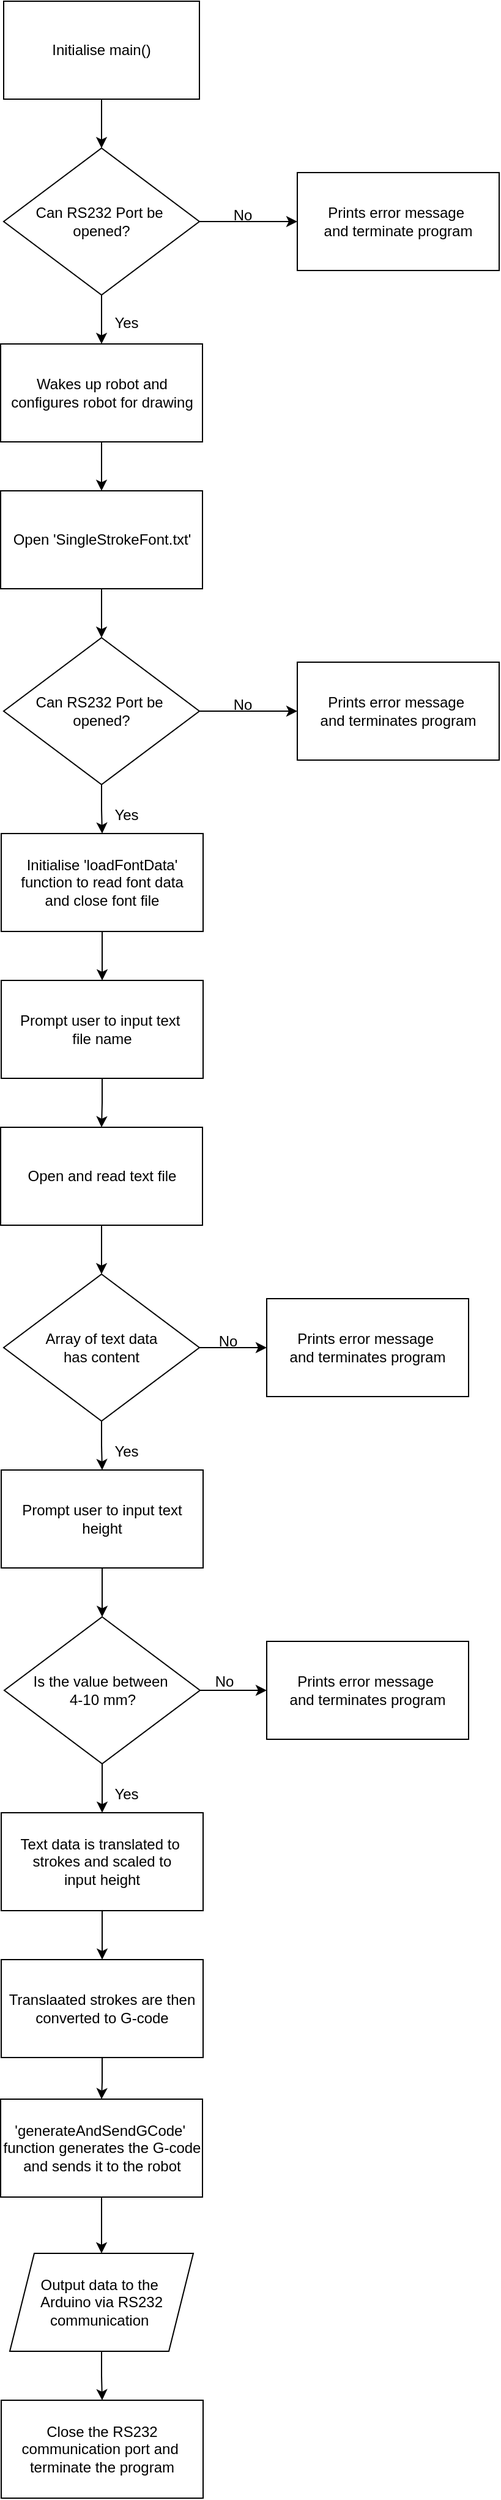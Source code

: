 <mxfile version="24.7.17">
  <diagram id="C5RBs43oDa-KdzZeNtuy" name="Page-1">
    <mxGraphModel dx="668" dy="875" grid="1" gridSize="10" guides="1" tooltips="1" connect="1" arrows="1" fold="1" page="1" pageScale="1" pageWidth="827" pageHeight="1169" math="0" shadow="0">
      <root>
        <mxCell id="WIyWlLk6GJQsqaUBKTNV-0" />
        <mxCell id="WIyWlLk6GJQsqaUBKTNV-1" parent="WIyWlLk6GJQsqaUBKTNV-0" />
        <mxCell id="dY4gaki54DFhNiyGCpFQ-5" style="edgeStyle=orthogonalEdgeStyle;rounded=0;orthogonalLoop=1;jettySize=auto;html=1;entryX=0.5;entryY=0;entryDx=0;entryDy=0;" edge="1" parent="WIyWlLk6GJQsqaUBKTNV-1" source="dY4gaki54DFhNiyGCpFQ-1" target="dY4gaki54DFhNiyGCpFQ-4">
          <mxGeometry relative="1" as="geometry" />
        </mxCell>
        <mxCell id="dY4gaki54DFhNiyGCpFQ-1" value="Initialise main()" style="rounded=0;whiteSpace=wrap;html=1;" vertex="1" parent="WIyWlLk6GJQsqaUBKTNV-1">
          <mxGeometry x="40" y="40" width="160" height="80" as="geometry" />
        </mxCell>
        <mxCell id="dY4gaki54DFhNiyGCpFQ-7" style="edgeStyle=orthogonalEdgeStyle;rounded=0;orthogonalLoop=1;jettySize=auto;html=1;entryX=0;entryY=0.5;entryDx=0;entryDy=0;" edge="1" parent="WIyWlLk6GJQsqaUBKTNV-1" source="dY4gaki54DFhNiyGCpFQ-4" target="dY4gaki54DFhNiyGCpFQ-6">
          <mxGeometry relative="1" as="geometry" />
        </mxCell>
        <mxCell id="dY4gaki54DFhNiyGCpFQ-12" style="edgeStyle=orthogonalEdgeStyle;rounded=0;orthogonalLoop=1;jettySize=auto;html=1;entryX=0.5;entryY=0;entryDx=0;entryDy=0;" edge="1" parent="WIyWlLk6GJQsqaUBKTNV-1" source="dY4gaki54DFhNiyGCpFQ-4" target="dY4gaki54DFhNiyGCpFQ-10">
          <mxGeometry relative="1" as="geometry" />
        </mxCell>
        <mxCell id="dY4gaki54DFhNiyGCpFQ-4" value="Can RS232 Port be&amp;nbsp;&lt;div&gt;opened?&lt;/div&gt;" style="rhombus;whiteSpace=wrap;html=1;" vertex="1" parent="WIyWlLk6GJQsqaUBKTNV-1">
          <mxGeometry x="40" y="160" width="160" height="120" as="geometry" />
        </mxCell>
        <mxCell id="dY4gaki54DFhNiyGCpFQ-6" value="Prints error message&amp;nbsp;&lt;div&gt;and terminate program&lt;/div&gt;" style="rounded=0;whiteSpace=wrap;html=1;" vertex="1" parent="WIyWlLk6GJQsqaUBKTNV-1">
          <mxGeometry x="280" y="180" width="165" height="80" as="geometry" />
        </mxCell>
        <mxCell id="dY4gaki54DFhNiyGCpFQ-8" value="No" style="text;html=1;align=center;verticalAlign=middle;resizable=0;points=[];autosize=1;strokeColor=none;fillColor=none;" vertex="1" parent="WIyWlLk6GJQsqaUBKTNV-1">
          <mxGeometry x="215" y="200" width="40" height="30" as="geometry" />
        </mxCell>
        <mxCell id="dY4gaki54DFhNiyGCpFQ-15" style="edgeStyle=orthogonalEdgeStyle;rounded=0;orthogonalLoop=1;jettySize=auto;html=1;entryX=0.5;entryY=0;entryDx=0;entryDy=0;" edge="1" parent="WIyWlLk6GJQsqaUBKTNV-1" source="dY4gaki54DFhNiyGCpFQ-10" target="dY4gaki54DFhNiyGCpFQ-14">
          <mxGeometry relative="1" as="geometry" />
        </mxCell>
        <mxCell id="dY4gaki54DFhNiyGCpFQ-10" value="&lt;div&gt;Wakes up robot and configures robot for drawing&lt;/div&gt;" style="rounded=0;whiteSpace=wrap;html=1;" vertex="1" parent="WIyWlLk6GJQsqaUBKTNV-1">
          <mxGeometry x="37.5" y="320" width="165" height="80" as="geometry" />
        </mxCell>
        <mxCell id="dY4gaki54DFhNiyGCpFQ-13" value="Yes" style="text;html=1;align=center;verticalAlign=middle;resizable=0;points=[];autosize=1;strokeColor=none;fillColor=none;" vertex="1" parent="WIyWlLk6GJQsqaUBKTNV-1">
          <mxGeometry x="120" y="288" width="40" height="30" as="geometry" />
        </mxCell>
        <mxCell id="dY4gaki54DFhNiyGCpFQ-18" style="edgeStyle=orthogonalEdgeStyle;rounded=0;orthogonalLoop=1;jettySize=auto;html=1;entryX=0.5;entryY=0;entryDx=0;entryDy=0;" edge="1" parent="WIyWlLk6GJQsqaUBKTNV-1" source="dY4gaki54DFhNiyGCpFQ-14" target="dY4gaki54DFhNiyGCpFQ-17">
          <mxGeometry relative="1" as="geometry" />
        </mxCell>
        <mxCell id="dY4gaki54DFhNiyGCpFQ-14" value="Open &#39;SingleStrokeFont.txt&#39;" style="rounded=0;whiteSpace=wrap;html=1;" vertex="1" parent="WIyWlLk6GJQsqaUBKTNV-1">
          <mxGeometry x="37.5" y="440" width="165" height="80" as="geometry" />
        </mxCell>
        <mxCell id="dY4gaki54DFhNiyGCpFQ-20" style="edgeStyle=orthogonalEdgeStyle;rounded=0;orthogonalLoop=1;jettySize=auto;html=1;entryX=0;entryY=0.5;entryDx=0;entryDy=0;" edge="1" parent="WIyWlLk6GJQsqaUBKTNV-1" source="dY4gaki54DFhNiyGCpFQ-17" target="dY4gaki54DFhNiyGCpFQ-19">
          <mxGeometry relative="1" as="geometry" />
        </mxCell>
        <mxCell id="dY4gaki54DFhNiyGCpFQ-23" style="edgeStyle=orthogonalEdgeStyle;rounded=0;orthogonalLoop=1;jettySize=auto;html=1;entryX=0.5;entryY=0;entryDx=0;entryDy=0;" edge="1" parent="WIyWlLk6GJQsqaUBKTNV-1" source="dY4gaki54DFhNiyGCpFQ-17" target="dY4gaki54DFhNiyGCpFQ-22">
          <mxGeometry relative="1" as="geometry" />
        </mxCell>
        <mxCell id="dY4gaki54DFhNiyGCpFQ-17" value="Can RS232 Port be&amp;nbsp;&lt;div&gt;opened?&lt;/div&gt;" style="rhombus;whiteSpace=wrap;html=1;" vertex="1" parent="WIyWlLk6GJQsqaUBKTNV-1">
          <mxGeometry x="40" y="560" width="160" height="120" as="geometry" />
        </mxCell>
        <mxCell id="dY4gaki54DFhNiyGCpFQ-19" value="Prints error message&amp;nbsp;&lt;div&gt;and terminates program&lt;/div&gt;" style="rounded=0;whiteSpace=wrap;html=1;" vertex="1" parent="WIyWlLk6GJQsqaUBKTNV-1">
          <mxGeometry x="280" y="580" width="165" height="80" as="geometry" />
        </mxCell>
        <mxCell id="dY4gaki54DFhNiyGCpFQ-21" value="No" style="text;html=1;align=center;verticalAlign=middle;resizable=0;points=[];autosize=1;strokeColor=none;fillColor=none;" vertex="1" parent="WIyWlLk6GJQsqaUBKTNV-1">
          <mxGeometry x="215" y="600" width="40" height="30" as="geometry" />
        </mxCell>
        <mxCell id="dY4gaki54DFhNiyGCpFQ-25" style="edgeStyle=orthogonalEdgeStyle;rounded=0;orthogonalLoop=1;jettySize=auto;html=1;entryX=0.5;entryY=0;entryDx=0;entryDy=0;" edge="1" parent="WIyWlLk6GJQsqaUBKTNV-1" source="dY4gaki54DFhNiyGCpFQ-22" target="dY4gaki54DFhNiyGCpFQ-24">
          <mxGeometry relative="1" as="geometry" />
        </mxCell>
        <mxCell id="dY4gaki54DFhNiyGCpFQ-22" value="Initialise &#39;loadFontData&#39; function to read font data&lt;div&gt;and close font file&lt;/div&gt;" style="rounded=0;whiteSpace=wrap;html=1;" vertex="1" parent="WIyWlLk6GJQsqaUBKTNV-1">
          <mxGeometry x="38" y="720" width="165" height="80" as="geometry" />
        </mxCell>
        <mxCell id="dY4gaki54DFhNiyGCpFQ-27" style="edgeStyle=orthogonalEdgeStyle;rounded=0;orthogonalLoop=1;jettySize=auto;html=1;entryX=0.5;entryY=0;entryDx=0;entryDy=0;" edge="1" parent="WIyWlLk6GJQsqaUBKTNV-1" source="dY4gaki54DFhNiyGCpFQ-24" target="dY4gaki54DFhNiyGCpFQ-26">
          <mxGeometry relative="1" as="geometry" />
        </mxCell>
        <mxCell id="dY4gaki54DFhNiyGCpFQ-24" value="Prompt user to input text&amp;nbsp;&lt;div&gt;file name&lt;/div&gt;" style="rounded=0;whiteSpace=wrap;html=1;" vertex="1" parent="WIyWlLk6GJQsqaUBKTNV-1">
          <mxGeometry x="38" y="840" width="165" height="80" as="geometry" />
        </mxCell>
        <mxCell id="dY4gaki54DFhNiyGCpFQ-29" style="edgeStyle=orthogonalEdgeStyle;rounded=0;orthogonalLoop=1;jettySize=auto;html=1;entryX=0.5;entryY=0;entryDx=0;entryDy=0;" edge="1" parent="WIyWlLk6GJQsqaUBKTNV-1" source="dY4gaki54DFhNiyGCpFQ-26" target="dY4gaki54DFhNiyGCpFQ-28">
          <mxGeometry relative="1" as="geometry" />
        </mxCell>
        <mxCell id="dY4gaki54DFhNiyGCpFQ-26" value="Open and read text file" style="rounded=0;whiteSpace=wrap;html=1;" vertex="1" parent="WIyWlLk6GJQsqaUBKTNV-1">
          <mxGeometry x="37.5" y="960" width="165" height="80" as="geometry" />
        </mxCell>
        <mxCell id="dY4gaki54DFhNiyGCpFQ-31" style="edgeStyle=orthogonalEdgeStyle;rounded=0;orthogonalLoop=1;jettySize=auto;html=1;entryX=0;entryY=0.5;entryDx=0;entryDy=0;" edge="1" parent="WIyWlLk6GJQsqaUBKTNV-1" source="dY4gaki54DFhNiyGCpFQ-28" target="dY4gaki54DFhNiyGCpFQ-30">
          <mxGeometry relative="1" as="geometry" />
        </mxCell>
        <mxCell id="dY4gaki54DFhNiyGCpFQ-35" value="" style="edgeStyle=orthogonalEdgeStyle;rounded=0;orthogonalLoop=1;jettySize=auto;html=1;" edge="1" parent="WIyWlLk6GJQsqaUBKTNV-1" source="dY4gaki54DFhNiyGCpFQ-28" target="dY4gaki54DFhNiyGCpFQ-34">
          <mxGeometry relative="1" as="geometry" />
        </mxCell>
        <mxCell id="dY4gaki54DFhNiyGCpFQ-28" value="Array of text data&lt;div&gt;has content&lt;/div&gt;" style="rhombus;whiteSpace=wrap;html=1;" vertex="1" parent="WIyWlLk6GJQsqaUBKTNV-1">
          <mxGeometry x="40" y="1080" width="160" height="120" as="geometry" />
        </mxCell>
        <mxCell id="dY4gaki54DFhNiyGCpFQ-30" value="Prints error message&amp;nbsp;&lt;div&gt;and terminates program&lt;/div&gt;" style="rounded=0;whiteSpace=wrap;html=1;" vertex="1" parent="WIyWlLk6GJQsqaUBKTNV-1">
          <mxGeometry x="255" y="1100" width="165" height="80" as="geometry" />
        </mxCell>
        <mxCell id="dY4gaki54DFhNiyGCpFQ-32" value="No" style="text;html=1;align=center;verticalAlign=middle;resizable=0;points=[];autosize=1;strokeColor=none;fillColor=none;" vertex="1" parent="WIyWlLk6GJQsqaUBKTNV-1">
          <mxGeometry x="203" y="1120" width="40" height="30" as="geometry" />
        </mxCell>
        <mxCell id="dY4gaki54DFhNiyGCpFQ-33" value="Yes" style="text;html=1;align=center;verticalAlign=middle;resizable=0;points=[];autosize=1;strokeColor=none;fillColor=none;" vertex="1" parent="WIyWlLk6GJQsqaUBKTNV-1">
          <mxGeometry x="120" y="690" width="40" height="30" as="geometry" />
        </mxCell>
        <mxCell id="dY4gaki54DFhNiyGCpFQ-38" style="edgeStyle=orthogonalEdgeStyle;rounded=0;orthogonalLoop=1;jettySize=auto;html=1;entryX=0.5;entryY=0;entryDx=0;entryDy=0;" edge="1" parent="WIyWlLk6GJQsqaUBKTNV-1" source="dY4gaki54DFhNiyGCpFQ-34" target="dY4gaki54DFhNiyGCpFQ-39">
          <mxGeometry relative="1" as="geometry">
            <mxPoint x="120.5" y="1360" as="targetPoint" />
          </mxGeometry>
        </mxCell>
        <mxCell id="dY4gaki54DFhNiyGCpFQ-34" value="Prompt user to input text height" style="rounded=0;whiteSpace=wrap;html=1;" vertex="1" parent="WIyWlLk6GJQsqaUBKTNV-1">
          <mxGeometry x="38" y="1240" width="165" height="80" as="geometry" />
        </mxCell>
        <mxCell id="dY4gaki54DFhNiyGCpFQ-36" value="Yes" style="text;html=1;align=center;verticalAlign=middle;resizable=0;points=[];autosize=1;strokeColor=none;fillColor=none;" vertex="1" parent="WIyWlLk6GJQsqaUBKTNV-1">
          <mxGeometry x="120" y="1210" width="40" height="30" as="geometry" />
        </mxCell>
        <mxCell id="dY4gaki54DFhNiyGCpFQ-41" style="edgeStyle=orthogonalEdgeStyle;rounded=0;orthogonalLoop=1;jettySize=auto;html=1;entryX=0;entryY=0.5;entryDx=0;entryDy=0;" edge="1" parent="WIyWlLk6GJQsqaUBKTNV-1" source="dY4gaki54DFhNiyGCpFQ-39" target="dY4gaki54DFhNiyGCpFQ-40">
          <mxGeometry relative="1" as="geometry" />
        </mxCell>
        <mxCell id="dY4gaki54DFhNiyGCpFQ-45" style="edgeStyle=orthogonalEdgeStyle;rounded=0;orthogonalLoop=1;jettySize=auto;html=1;entryX=0.5;entryY=0;entryDx=0;entryDy=0;" edge="1" parent="WIyWlLk6GJQsqaUBKTNV-1" source="dY4gaki54DFhNiyGCpFQ-39" target="dY4gaki54DFhNiyGCpFQ-44">
          <mxGeometry relative="1" as="geometry" />
        </mxCell>
        <mxCell id="dY4gaki54DFhNiyGCpFQ-39" value="Is the value between&amp;nbsp;&lt;div&gt;4-10 mm?&lt;/div&gt;" style="rhombus;whiteSpace=wrap;html=1;" vertex="1" parent="WIyWlLk6GJQsqaUBKTNV-1">
          <mxGeometry x="40.5" y="1360" width="160" height="120" as="geometry" />
        </mxCell>
        <mxCell id="dY4gaki54DFhNiyGCpFQ-40" value="Prints error message&amp;nbsp;&lt;div&gt;and terminates program&lt;/div&gt;" style="rounded=0;whiteSpace=wrap;html=1;" vertex="1" parent="WIyWlLk6GJQsqaUBKTNV-1">
          <mxGeometry x="255" y="1380" width="165" height="80" as="geometry" />
        </mxCell>
        <mxCell id="dY4gaki54DFhNiyGCpFQ-42" value="No" style="text;html=1;align=center;verticalAlign=middle;resizable=0;points=[];autosize=1;strokeColor=none;fillColor=none;" vertex="1" parent="WIyWlLk6GJQsqaUBKTNV-1">
          <mxGeometry x="200" y="1398" width="40" height="30" as="geometry" />
        </mxCell>
        <mxCell id="dY4gaki54DFhNiyGCpFQ-48" style="edgeStyle=orthogonalEdgeStyle;rounded=0;orthogonalLoop=1;jettySize=auto;html=1;entryX=0.5;entryY=0;entryDx=0;entryDy=0;" edge="1" parent="WIyWlLk6GJQsqaUBKTNV-1" source="dY4gaki54DFhNiyGCpFQ-44" target="dY4gaki54DFhNiyGCpFQ-47">
          <mxGeometry relative="1" as="geometry" />
        </mxCell>
        <mxCell id="dY4gaki54DFhNiyGCpFQ-44" value="Text data is translated to&amp;nbsp;&lt;div&gt;strokes and scaled to&lt;/div&gt;&lt;div&gt;input height&lt;/div&gt;" style="rounded=0;whiteSpace=wrap;html=1;" vertex="1" parent="WIyWlLk6GJQsqaUBKTNV-1">
          <mxGeometry x="38" y="1520" width="165" height="80" as="geometry" />
        </mxCell>
        <mxCell id="dY4gaki54DFhNiyGCpFQ-46" value="Yes" style="text;html=1;align=center;verticalAlign=middle;resizable=0;points=[];autosize=1;strokeColor=none;fillColor=none;" vertex="1" parent="WIyWlLk6GJQsqaUBKTNV-1">
          <mxGeometry x="120" y="1490" width="40" height="30" as="geometry" />
        </mxCell>
        <mxCell id="dY4gaki54DFhNiyGCpFQ-50" style="edgeStyle=orthogonalEdgeStyle;rounded=0;orthogonalLoop=1;jettySize=auto;html=1;entryX=0.5;entryY=0;entryDx=0;entryDy=0;" edge="1" parent="WIyWlLk6GJQsqaUBKTNV-1" source="dY4gaki54DFhNiyGCpFQ-47" target="dY4gaki54DFhNiyGCpFQ-49">
          <mxGeometry relative="1" as="geometry" />
        </mxCell>
        <mxCell id="dY4gaki54DFhNiyGCpFQ-47" value="Translaated strokes are then&lt;div&gt;converted to G-code&lt;/div&gt;" style="rounded=0;whiteSpace=wrap;html=1;" vertex="1" parent="WIyWlLk6GJQsqaUBKTNV-1">
          <mxGeometry x="38" y="1640" width="165" height="80" as="geometry" />
        </mxCell>
        <mxCell id="dY4gaki54DFhNiyGCpFQ-52" style="edgeStyle=orthogonalEdgeStyle;rounded=0;orthogonalLoop=1;jettySize=auto;html=1;entryX=0.5;entryY=0;entryDx=0;entryDy=0;" edge="1" parent="WIyWlLk6GJQsqaUBKTNV-1" source="dY4gaki54DFhNiyGCpFQ-49" target="dY4gaki54DFhNiyGCpFQ-51">
          <mxGeometry relative="1" as="geometry" />
        </mxCell>
        <mxCell id="dY4gaki54DFhNiyGCpFQ-49" value="&#39;generateAndSendGCode&#39;&amp;nbsp;&lt;div&gt;function generates the G-code&lt;/div&gt;&lt;div&gt;and sends it to the robot&lt;/div&gt;" style="rounded=0;whiteSpace=wrap;html=1;" vertex="1" parent="WIyWlLk6GJQsqaUBKTNV-1">
          <mxGeometry x="37.5" y="1754" width="165" height="80" as="geometry" />
        </mxCell>
        <mxCell id="dY4gaki54DFhNiyGCpFQ-54" style="edgeStyle=orthogonalEdgeStyle;rounded=0;orthogonalLoop=1;jettySize=auto;html=1;entryX=0.5;entryY=0;entryDx=0;entryDy=0;" edge="1" parent="WIyWlLk6GJQsqaUBKTNV-1" source="dY4gaki54DFhNiyGCpFQ-51" target="dY4gaki54DFhNiyGCpFQ-53">
          <mxGeometry relative="1" as="geometry" />
        </mxCell>
        <mxCell id="dY4gaki54DFhNiyGCpFQ-51" value="Output data to the&amp;nbsp;&lt;div&gt;Arduino via RS232&lt;/div&gt;&lt;div&gt;communication&amp;nbsp;&lt;/div&gt;" style="shape=parallelogram;perimeter=parallelogramPerimeter;whiteSpace=wrap;html=1;fixedSize=1;" vertex="1" parent="WIyWlLk6GJQsqaUBKTNV-1">
          <mxGeometry x="45" y="1880" width="150" height="80" as="geometry" />
        </mxCell>
        <mxCell id="dY4gaki54DFhNiyGCpFQ-53" value="Close the RS232 communication port and&amp;nbsp;&lt;div&gt;terminate the program&lt;/div&gt;" style="rounded=0;whiteSpace=wrap;html=1;" vertex="1" parent="WIyWlLk6GJQsqaUBKTNV-1">
          <mxGeometry x="38" y="2000" width="165" height="80" as="geometry" />
        </mxCell>
      </root>
    </mxGraphModel>
  </diagram>
</mxfile>
